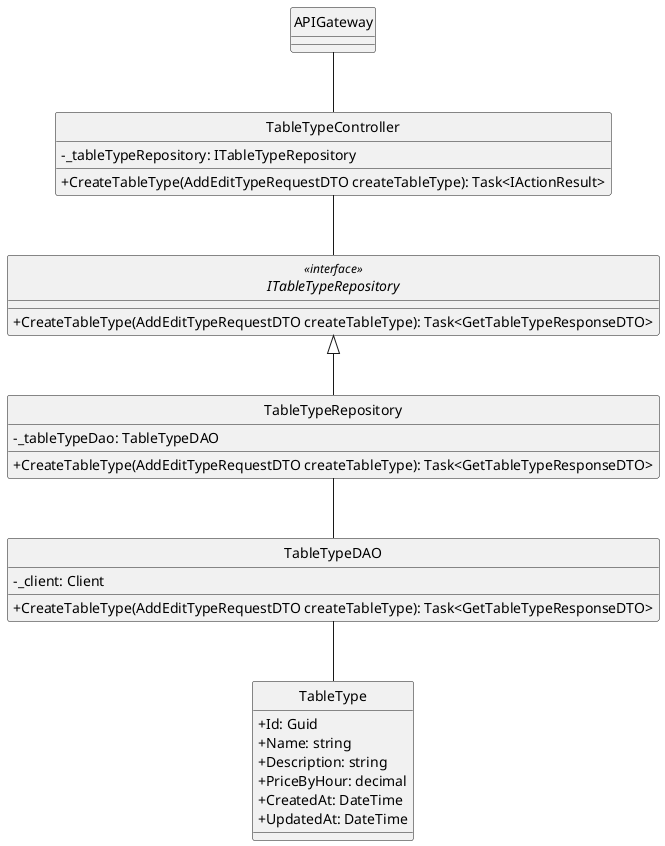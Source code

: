 @startuml
hide circle
skinparam classAttributeIconSize 0
skinparam linetype ortho

class APIGateway {
}

class TableTypeController {
    - _tableTypeRepository: ITableTypeRepository
    + CreateTableType(AddEditTypeRequestDTO createTableType): Task<IActionResult>
}

interface ITableTypeRepository<<interface>> {
    + CreateTableType(AddEditTypeRequestDTO createTableType): Task<GetTableTypeResponseDTO>
}

class TableTypeRepository {
    - _tableTypeDao: TableTypeDAO
    + CreateTableType(AddEditTypeRequestDTO createTableType): Task<GetTableTypeResponseDTO>
}

class TableTypeDAO {
    - _client: Client
    + CreateTableType(AddEditTypeRequestDTO createTableType): Task<GetTableTypeResponseDTO>
}
class TableType {
    + Id: Guid
    + Name: string
    + Description: string
    + PriceByHour: decimal
    + CreatedAt: DateTime
    + UpdatedAt: DateTime
}

APIGateway -- TableTypeController
TableTypeController -- ITableTypeRepository
ITableTypeRepository <|-- TableTypeRepository
TableTypeRepository -- TableTypeDAO
TableTypeDAO -- TableType
@enduml
